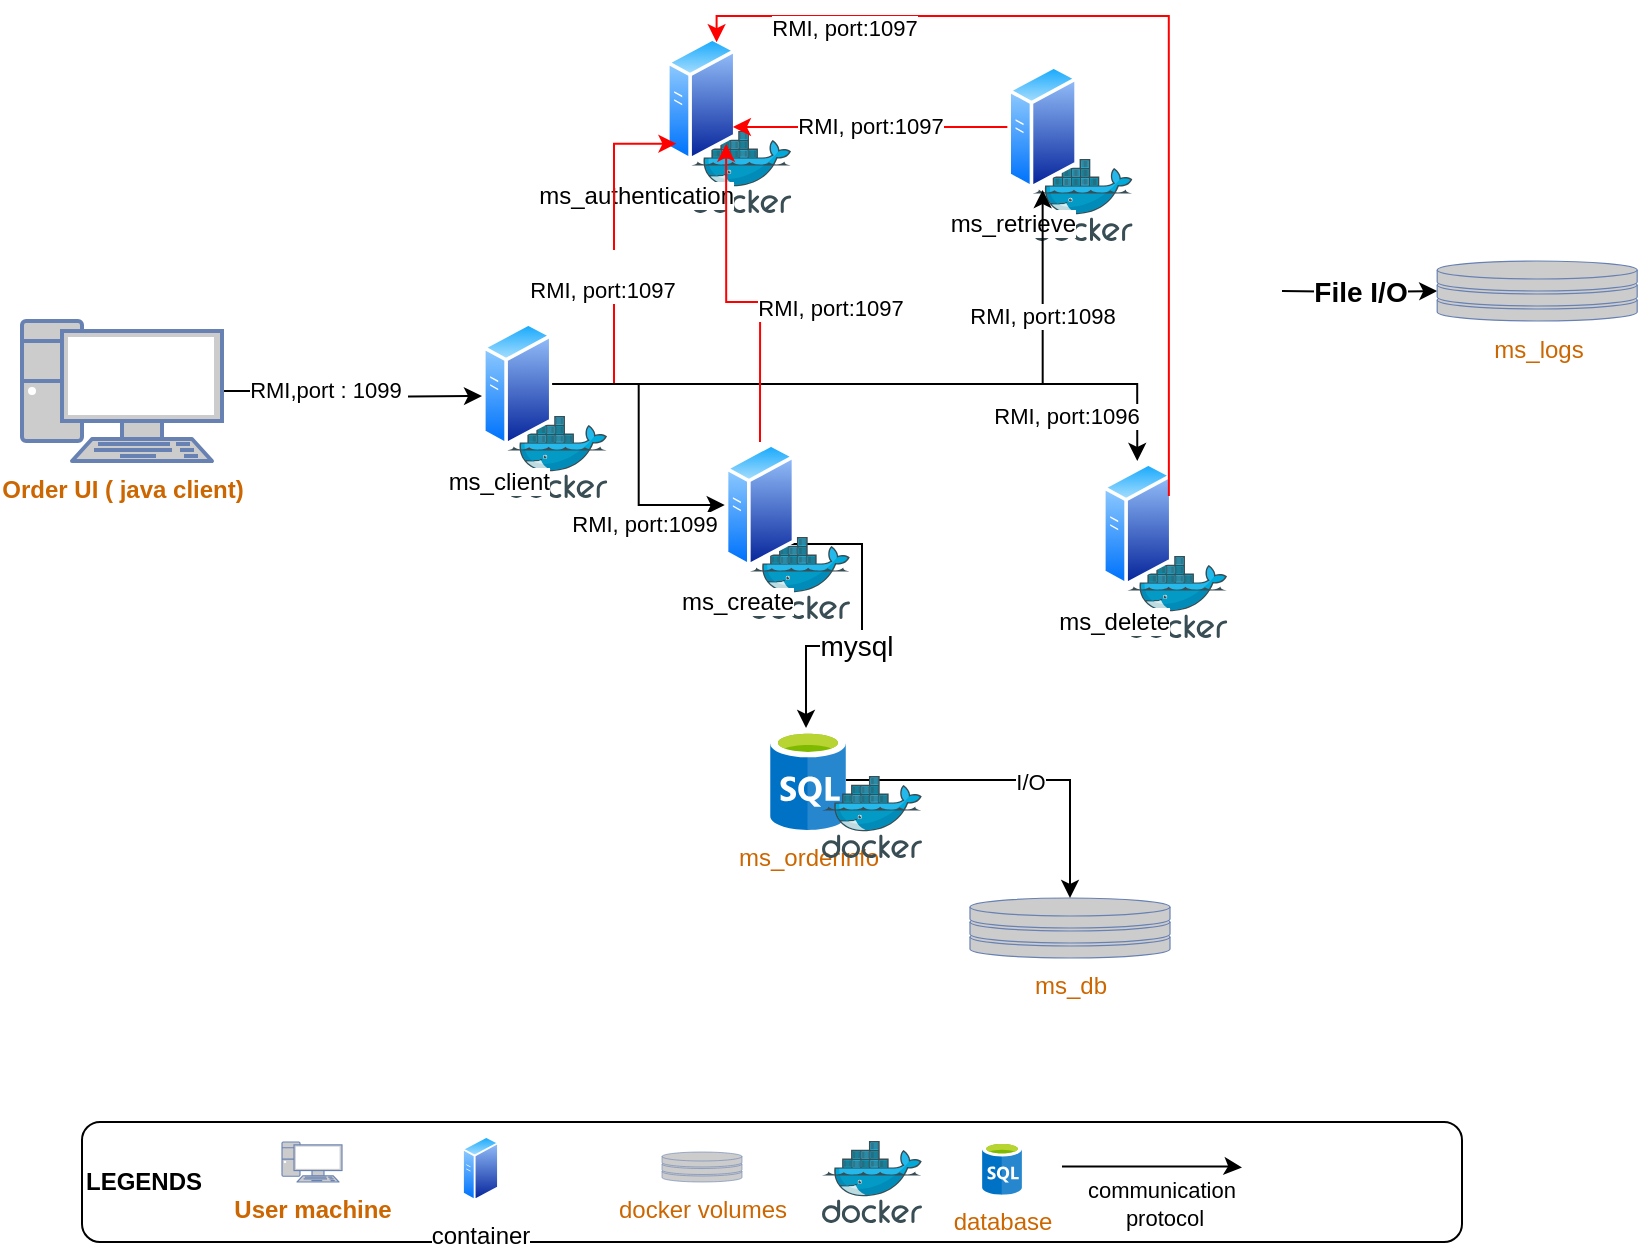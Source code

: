 <mxfile version="21.5.0" type="github">
  <diagram name="Page-1" id="TUy8K6pfmEFAF48vpJAz">
    <mxGraphModel dx="1674" dy="756" grid="1" gridSize="10" guides="1" tooltips="1" connect="1" arrows="1" fold="1" page="1" pageScale="1" pageWidth="850" pageHeight="1100" math="0" shadow="0">
      <root>
        <mxCell id="0" />
        <mxCell id="1" parent="0" />
        <mxCell id="RaNxFDY0SVr_BFBC2Orm-10" style="edgeStyle=orthogonalEdgeStyle;rounded=0;orthogonalLoop=1;jettySize=auto;html=1;exitX=1;exitY=0.5;exitDx=0;exitDy=0;exitPerimeter=0;" parent="1" source="RaNxFDY0SVr_BFBC2Orm-1" edge="1">
          <mxGeometry relative="1" as="geometry">
            <mxPoint x="270" y="210" as="targetPoint" />
          </mxGeometry>
        </mxCell>
        <mxCell id="RaNxFDY0SVr_BFBC2Orm-16" value="RMI,port : 1099&amp;nbsp;" style="edgeLabel;html=1;align=center;verticalAlign=middle;resizable=0;points=[];" parent="RaNxFDY0SVr_BFBC2Orm-10" vertex="1" connectable="0">
          <mxGeometry x="-0.213" y="2" relative="1" as="geometry">
            <mxPoint y="1" as="offset" />
          </mxGeometry>
        </mxCell>
        <mxCell id="RaNxFDY0SVr_BFBC2Orm-1" value="&lt;b&gt;&lt;font color=&quot;#cc6600&quot;&gt;Order UI ( java client)&lt;/font&gt;&lt;/b&gt;" style="fontColor=#0066CC;verticalAlign=top;verticalLabelPosition=bottom;labelPosition=center;align=center;html=1;outlineConnect=0;fillColor=#CCCCCC;strokeColor=#6881B3;gradientColor=none;gradientDirection=north;strokeWidth=2;shape=mxgraph.networks.pc;" parent="1" vertex="1">
          <mxGeometry x="40" y="172.5" width="100" height="70" as="geometry" />
        </mxCell>
        <mxCell id="RaNxFDY0SVr_BFBC2Orm-11" value="" style="edgeStyle=orthogonalEdgeStyle;rounded=0;orthogonalLoop=1;jettySize=auto;html=1;entryX=0.474;entryY=-0.02;entryDx=0;entryDy=0;entryPerimeter=0;exitX=0;exitY=1;exitDx=0;exitDy=0;" parent="1" source="js3SKpxhjy_CMvByzQF7-4" target="RaNxFDY0SVr_BFBC2Orm-7" edge="1">
          <mxGeometry relative="1" as="geometry">
            <mxPoint x="562.5" y="245" as="sourcePoint" />
            <Array as="points">
              <mxPoint x="460" y="284" />
              <mxPoint x="460" y="335" />
              <mxPoint x="432" y="335" />
            </Array>
          </mxGeometry>
        </mxCell>
        <mxCell id="RaNxFDY0SVr_BFBC2Orm-17" value="&lt;font style=&quot;font-size: 14px;&quot;&gt;mysql&lt;/font&gt;" style="edgeLabel;html=1;align=center;verticalAlign=middle;resizable=0;points=[];" parent="RaNxFDY0SVr_BFBC2Orm-11" vertex="1" connectable="0">
          <mxGeometry x="0.257" y="-3" relative="1" as="geometry">
            <mxPoint as="offset" />
          </mxGeometry>
        </mxCell>
        <mxCell id="RaNxFDY0SVr_BFBC2Orm-13" value="&lt;font style=&quot;font-size: 14px;&quot;&gt;&lt;b&gt;File I/O&lt;/b&gt;&lt;/font&gt;" style="edgeStyle=orthogonalEdgeStyle;rounded=0;orthogonalLoop=1;jettySize=auto;html=1;exitX=0.88;exitY=0.5;exitDx=0;exitDy=0;exitPerimeter=0;entryX=0;entryY=0.5;entryDx=0;entryDy=0;entryPerimeter=0;" parent="1" target="RaNxFDY0SVr_BFBC2Orm-3" edge="1">
          <mxGeometry relative="1" as="geometry">
            <mxPoint x="670.0" y="157.5" as="sourcePoint" />
          </mxGeometry>
        </mxCell>
        <mxCell id="RaNxFDY0SVr_BFBC2Orm-3" value="&lt;font color=&quot;#cc6600&quot;&gt;ms_logs&lt;/font&gt;" style="fontColor=#0066CC;verticalAlign=top;verticalLabelPosition=bottom;labelPosition=center;align=center;html=1;outlineConnect=0;fillColor=#CCCCCC;strokeColor=#6881B3;gradientColor=none;gradientDirection=north;strokeWidth=2;shape=mxgraph.networks.storage;" parent="1" vertex="1">
          <mxGeometry x="747.6" y="142.5" width="100" height="30" as="geometry" />
        </mxCell>
        <mxCell id="RaNxFDY0SVr_BFBC2Orm-4" value="&lt;font color=&quot;#cc6600&quot;&gt;ms_db&lt;/font&gt;" style="fontColor=#0066CC;verticalAlign=top;verticalLabelPosition=bottom;labelPosition=center;align=center;html=1;outlineConnect=0;fillColor=#CCCCCC;strokeColor=#6881B3;gradientColor=none;gradientDirection=north;strokeWidth=2;shape=mxgraph.networks.storage;" parent="1" vertex="1">
          <mxGeometry x="514" y="461" width="100" height="30" as="geometry" />
        </mxCell>
        <mxCell id="js3SKpxhjy_CMvByzQF7-3" value="" style="edgeStyle=orthogonalEdgeStyle;rounded=0;orthogonalLoop=1;jettySize=auto;html=1;" parent="1" source="RaNxFDY0SVr_BFBC2Orm-7" target="RaNxFDY0SVr_BFBC2Orm-4" edge="1">
          <mxGeometry relative="1" as="geometry" />
        </mxCell>
        <mxCell id="js3SKpxhjy_CMvByzQF7-25" value="I/O" style="edgeLabel;html=1;align=center;verticalAlign=middle;resizable=0;points=[];" parent="js3SKpxhjy_CMvByzQF7-3" vertex="1" connectable="0">
          <mxGeometry x="0.077" y="-1" relative="1" as="geometry">
            <mxPoint as="offset" />
          </mxGeometry>
        </mxCell>
        <mxCell id="RaNxFDY0SVr_BFBC2Orm-7" value="&lt;font color=&quot;#cc6600&quot;&gt;ms_orderinfo&lt;/font&gt;" style="image;sketch=0;aspect=fixed;html=1;points=[];align=center;fontSize=12;image=img/lib/mscae/SQL_Database_generic.svg;" parent="1" vertex="1">
          <mxGeometry x="414" y="377" width="38" height="50" as="geometry" />
        </mxCell>
        <mxCell id="RaNxFDY0SVr_BFBC2Orm-8" value="" style="image;sketch=0;aspect=fixed;html=1;points=[];align=center;fontSize=12;image=img/lib/mscae/Docker.svg;" parent="1" vertex="1">
          <mxGeometry x="440" y="400" width="50" height="41" as="geometry" />
        </mxCell>
        <mxCell id="RaNxFDY0SVr_BFBC2Orm-18" value="&lt;b&gt;LEGENDS&lt;/b&gt;" style="rounded=1;whiteSpace=wrap;html=1;align=left;" parent="1" vertex="1">
          <mxGeometry x="70" y="573" width="690" height="60" as="geometry" />
        </mxCell>
        <mxCell id="RaNxFDY0SVr_BFBC2Orm-19" value="&lt;b&gt;&lt;font color=&quot;#cc6600&quot;&gt;User machine&lt;br&gt;&lt;br&gt;&lt;/font&gt;&lt;/b&gt;" style="fontColor=#0066CC;verticalAlign=top;verticalLabelPosition=bottom;labelPosition=center;align=center;html=1;outlineConnect=0;fillColor=#CCCCCC;strokeColor=#6881B3;gradientColor=none;gradientDirection=north;strokeWidth=2;shape=mxgraph.networks.pc;" parent="1" vertex="1">
          <mxGeometry x="170" y="583" width="30" height="20" as="geometry" />
        </mxCell>
        <mxCell id="RaNxFDY0SVr_BFBC2Orm-23" value="&lt;font color=&quot;#cc6600&quot;&gt;docker volumes&lt;/font&gt;" style="fontColor=#0066CC;verticalAlign=top;verticalLabelPosition=bottom;labelPosition=center;align=center;html=1;outlineConnect=0;fillColor=#CCCCCC;strokeColor=#6881B3;gradientColor=none;gradientDirection=north;strokeWidth=2;shape=mxgraph.networks.storage;" parent="1" vertex="1">
          <mxGeometry x="360" y="588" width="40" height="15" as="geometry" />
        </mxCell>
        <mxCell id="RaNxFDY0SVr_BFBC2Orm-24" value="" style="image;sketch=0;aspect=fixed;html=1;points=[];align=center;fontSize=12;image=img/lib/mscae/Docker.svg;" parent="1" vertex="1">
          <mxGeometry x="440" y="582.5" width="50" height="41" as="geometry" />
        </mxCell>
        <mxCell id="RaNxFDY0SVr_BFBC2Orm-25" value="&lt;font color=&quot;#cc6600&quot;&gt;database&lt;br&gt;&lt;/font&gt;" style="image;sketch=0;aspect=fixed;html=1;points=[];align=center;fontSize=12;image=img/lib/mscae/SQL_Database_generic.svg;" parent="1" vertex="1">
          <mxGeometry x="520" y="583" width="20" height="26.32" as="geometry" />
        </mxCell>
        <mxCell id="RaNxFDY0SVr_BFBC2Orm-26" style="edgeStyle=orthogonalEdgeStyle;rounded=0;orthogonalLoop=1;jettySize=auto;html=1;exitX=1;exitY=0.5;exitDx=0;exitDy=0;exitPerimeter=0;" parent="1" edge="1">
          <mxGeometry relative="1" as="geometry">
            <mxPoint x="560" y="595.25" as="sourcePoint" />
            <mxPoint x="650" y="595.75" as="targetPoint" />
            <Array as="points">
              <mxPoint x="645" y="595.75" />
              <mxPoint x="645" y="596.75" />
            </Array>
          </mxGeometry>
        </mxCell>
        <mxCell id="RaNxFDY0SVr_BFBC2Orm-27" value="communication&amp;nbsp;&lt;br&gt;protocol" style="edgeLabel;html=1;align=center;verticalAlign=middle;resizable=0;points=[];" parent="RaNxFDY0SVr_BFBC2Orm-26" vertex="1" connectable="0">
          <mxGeometry x="-0.213" y="2" relative="1" as="geometry">
            <mxPoint x="15" y="20" as="offset" />
          </mxGeometry>
        </mxCell>
        <mxCell id="js3SKpxhjy_CMvByzQF7-5" value="" style="group" parent="1" vertex="1" connectable="0">
          <mxGeometry x="391.36" y="233" width="62.64" height="88.5" as="geometry" />
        </mxCell>
        <mxCell id="RaNxFDY0SVr_BFBC2Orm-5" value="" style="image;sketch=0;aspect=fixed;html=1;points=[];align=center;fontSize=12;image=img/lib/mscae/Docker.svg;" parent="js3SKpxhjy_CMvByzQF7-5" vertex="1">
          <mxGeometry x="12.64" y="47.5" width="50" height="41" as="geometry" />
        </mxCell>
        <mxCell id="js3SKpxhjy_CMvByzQF7-4" value="ms_create" style="image;aspect=fixed;perimeter=ellipsePerimeter;html=1;align=right;shadow=0;dashed=0;spacingTop=3;image=img/lib/active_directory/generic_server.svg;" parent="js3SKpxhjy_CMvByzQF7-5" vertex="1">
          <mxGeometry width="35.28" height="63" as="geometry" />
        </mxCell>
        <mxCell id="js3SKpxhjy_CMvByzQF7-6" value="" style="group" parent="1" vertex="1" connectable="0">
          <mxGeometry x="270" y="172.5" width="62.64" height="88.5" as="geometry" />
        </mxCell>
        <mxCell id="js3SKpxhjy_CMvByzQF7-7" value="" style="image;sketch=0;aspect=fixed;html=1;points=[];align=center;fontSize=12;image=img/lib/mscae/Docker.svg;" parent="js3SKpxhjy_CMvByzQF7-6" vertex="1">
          <mxGeometry x="12.64" y="47.5" width="50" height="41" as="geometry" />
        </mxCell>
        <mxCell id="js3SKpxhjy_CMvByzQF7-8" value="ms_client" style="image;aspect=fixed;perimeter=ellipsePerimeter;html=1;align=right;shadow=0;dashed=0;spacingTop=3;image=img/lib/active_directory/generic_server.svg;" parent="js3SKpxhjy_CMvByzQF7-6" vertex="1">
          <mxGeometry width="35.28" height="63" as="geometry" />
        </mxCell>
        <mxCell id="js3SKpxhjy_CMvByzQF7-9" value="" style="group" parent="1" vertex="1" connectable="0">
          <mxGeometry x="580" y="242.5" width="62.64" height="88.5" as="geometry" />
        </mxCell>
        <mxCell id="js3SKpxhjy_CMvByzQF7-10" value="" style="image;sketch=0;aspect=fixed;html=1;points=[];align=center;fontSize=12;image=img/lib/mscae/Docker.svg;" parent="js3SKpxhjy_CMvByzQF7-9" vertex="1">
          <mxGeometry x="12.64" y="47.5" width="50" height="41" as="geometry" />
        </mxCell>
        <mxCell id="js3SKpxhjy_CMvByzQF7-11" value="ms_delete" style="image;aspect=fixed;perimeter=ellipsePerimeter;html=1;align=right;shadow=0;dashed=0;spacingTop=3;image=img/lib/active_directory/generic_server.svg;" parent="js3SKpxhjy_CMvByzQF7-9" vertex="1">
          <mxGeometry width="35.28" height="63" as="geometry" />
        </mxCell>
        <mxCell id="js3SKpxhjy_CMvByzQF7-12" value="" style="group" parent="1" vertex="1" connectable="0">
          <mxGeometry x="532.68" y="44" width="62.64" height="88.5" as="geometry" />
        </mxCell>
        <mxCell id="js3SKpxhjy_CMvByzQF7-13" value="" style="image;sketch=0;aspect=fixed;html=1;points=[];align=center;fontSize=12;image=img/lib/mscae/Docker.svg;" parent="js3SKpxhjy_CMvByzQF7-12" vertex="1">
          <mxGeometry x="12.64" y="47.5" width="50" height="41" as="geometry" />
        </mxCell>
        <mxCell id="js3SKpxhjy_CMvByzQF7-14" value="ms_retrieve" style="image;aspect=fixed;perimeter=ellipsePerimeter;html=1;align=right;shadow=0;dashed=0;spacingTop=3;image=img/lib/active_directory/generic_server.svg;" parent="js3SKpxhjy_CMvByzQF7-12" vertex="1">
          <mxGeometry width="35.28" height="63" as="geometry" />
        </mxCell>
        <mxCell id="js3SKpxhjy_CMvByzQF7-15" value="" style="group" parent="1" vertex="1" connectable="0">
          <mxGeometry x="362" y="30" width="62.64" height="88.5" as="geometry" />
        </mxCell>
        <mxCell id="js3SKpxhjy_CMvByzQF7-16" value="" style="image;sketch=0;aspect=fixed;html=1;points=[];align=center;fontSize=12;image=img/lib/mscae/Docker.svg;" parent="js3SKpxhjy_CMvByzQF7-15" vertex="1">
          <mxGeometry x="12.64" y="47.5" width="50" height="41" as="geometry" />
        </mxCell>
        <mxCell id="js3SKpxhjy_CMvByzQF7-17" value="ms_authentication" style="image;aspect=fixed;perimeter=ellipsePerimeter;html=1;align=right;shadow=0;dashed=0;spacingTop=3;image=img/lib/active_directory/generic_server.svg;" parent="js3SKpxhjy_CMvByzQF7-15" vertex="1">
          <mxGeometry width="35.28" height="63" as="geometry" />
        </mxCell>
        <mxCell id="js3SKpxhjy_CMvByzQF7-21" value="&lt;br&gt;RMI, port:1097" style="edgeStyle=elbowEdgeStyle;rounded=0;orthogonalLoop=1;jettySize=auto;html=1;entryX=0;entryY=1;entryDx=0;entryDy=0;strokeColor=#FF0000;" parent="1" source="js3SKpxhjy_CMvByzQF7-8" target="js3SKpxhjy_CMvByzQF7-17" edge="1">
          <mxGeometry x="-0.069" y="6" relative="1" as="geometry">
            <mxPoint as="offset" />
          </mxGeometry>
        </mxCell>
        <mxCell id="js3SKpxhjy_CMvByzQF7-22" value="RMI, port:1099" style="edgeStyle=orthogonalEdgeStyle;rounded=0;orthogonalLoop=1;jettySize=auto;html=1;exitX=1;exitY=0.5;exitDx=0;exitDy=0;" parent="1" source="js3SKpxhjy_CMvByzQF7-8" target="js3SKpxhjy_CMvByzQF7-4" edge="1">
          <mxGeometry x="0.445" y="-8" relative="1" as="geometry">
            <mxPoint y="1" as="offset" />
          </mxGeometry>
        </mxCell>
        <mxCell id="js3SKpxhjy_CMvByzQF7-23" value="RMI, port:1098" style="edgeStyle=orthogonalEdgeStyle;rounded=0;orthogonalLoop=1;jettySize=auto;html=1;" parent="1" source="js3SKpxhjy_CMvByzQF7-8" target="js3SKpxhjy_CMvByzQF7-14" edge="1">
          <mxGeometry x="0.632" relative="1" as="geometry">
            <mxPoint as="offset" />
          </mxGeometry>
        </mxCell>
        <mxCell id="js3SKpxhjy_CMvByzQF7-24" value="RMI, port:1096" style="edgeStyle=orthogonalEdgeStyle;rounded=0;orthogonalLoop=1;jettySize=auto;html=1;entryX=0.5;entryY=0;entryDx=0;entryDy=0;" parent="1" source="js3SKpxhjy_CMvByzQF7-8" target="js3SKpxhjy_CMvByzQF7-11" edge="1">
          <mxGeometry x="0.553" y="-16" relative="1" as="geometry">
            <mxPoint as="offset" />
          </mxGeometry>
        </mxCell>
        <mxCell id="js3SKpxhjy_CMvByzQF7-27" value="RMI, port:1097" style="edgeStyle=orthogonalEdgeStyle;rounded=0;orthogonalLoop=1;jettySize=auto;html=1;entryX=1;entryY=0.75;entryDx=0;entryDy=0;strokeColor=#FF0000;" parent="1" source="js3SKpxhjy_CMvByzQF7-14" target="js3SKpxhjy_CMvByzQF7-17" edge="1">
          <mxGeometry relative="1" as="geometry" />
        </mxCell>
        <mxCell id="js3SKpxhjy_CMvByzQF7-28" value="RMI, port:1097" style="edgeStyle=orthogonalEdgeStyle;rounded=0;orthogonalLoop=1;jettySize=auto;html=1;entryX=1;entryY=1;entryDx=0;entryDy=0;strokeColor=#FF0000;" parent="1" source="js3SKpxhjy_CMvByzQF7-4" target="js3SKpxhjy_CMvByzQF7-17" edge="1">
          <mxGeometry x="-0.195" y="-35" relative="1" as="geometry">
            <mxPoint as="offset" />
          </mxGeometry>
        </mxCell>
        <mxCell id="js3SKpxhjy_CMvByzQF7-29" style="edgeStyle=orthogonalEdgeStyle;rounded=0;orthogonalLoop=1;jettySize=auto;html=1;entryX=0.75;entryY=0;entryDx=0;entryDy=0;exitX=1;exitY=0.25;exitDx=0;exitDy=0;strokeColor=#FF0000;" parent="1" source="js3SKpxhjy_CMvByzQF7-11" target="js3SKpxhjy_CMvByzQF7-17" edge="1">
          <mxGeometry relative="1" as="geometry">
            <Array as="points">
              <mxPoint x="614" y="20" />
              <mxPoint x="387" y="20" />
            </Array>
          </mxGeometry>
        </mxCell>
        <mxCell id="js3SKpxhjy_CMvByzQF7-31" value="RMI, port:1097" style="edgeLabel;html=1;align=center;verticalAlign=middle;resizable=0;points=[];" parent="js3SKpxhjy_CMvByzQF7-29" vertex="1" connectable="0">
          <mxGeometry x="-0.33" y="-1" relative="1" as="geometry">
            <mxPoint x="-164" y="-74" as="offset" />
          </mxGeometry>
        </mxCell>
        <mxCell id="js3SKpxhjy_CMvByzQF7-32" value="container" style="image;aspect=fixed;perimeter=ellipsePerimeter;html=1;align=center;shadow=0;dashed=0;spacingTop=3;image=img/lib/active_directory/generic_server.svg;" parent="1" vertex="1">
          <mxGeometry x="260" y="579.66" width="18.48" height="33" as="geometry" />
        </mxCell>
      </root>
    </mxGraphModel>
  </diagram>
</mxfile>
